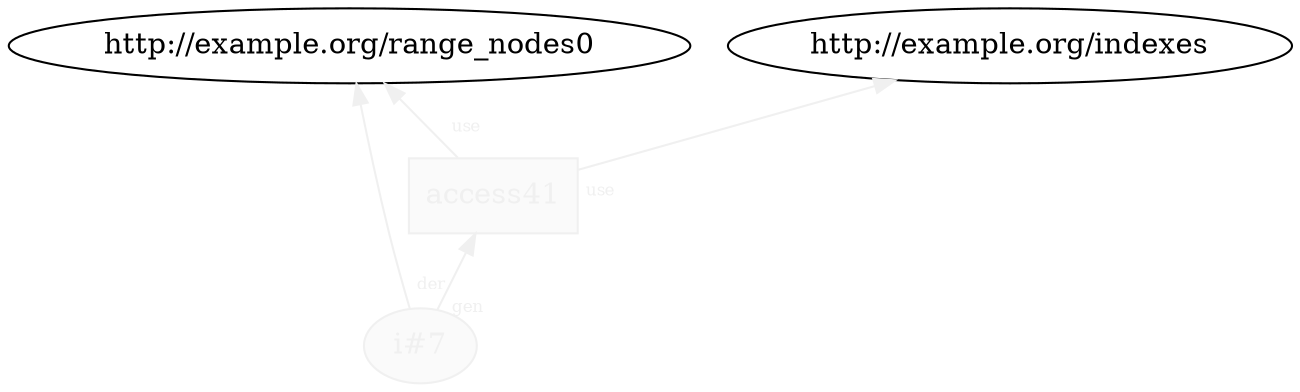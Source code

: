 digraph "PROV" { size="16,12"; rankdir="BT";
"http://example.org/i#7" [fillcolor="#FAFAFA",color="#F0F0F0",style="filled",fontcolor="#F0F0F0",label="i#7",URL="http://example.org/i#7"]
"http://example.org/access41" [fillcolor="#FAFAFA",color="#F0F0F0",shape="polygon",sides="4",style="filled",fontcolor="#F0F0F0",label="access41",URL="http://example.org/access41"]
"http://example.org/i#7" -> "http://example.org/range_nodes0" [labelfontsize="8",labeldistance="1.5",labelangle="60.0",rotation="20",taillabel="der",fontcolor="#F0F0F0",color="#F0F0F0"]
"http://example.org/access41" -> "http://example.org/indexes" [labelfontsize="8",labeldistance="1.5",labelangle="60.0",rotation="20",taillabel="use",fontcolor="#F0F0F0",color="#F0F0F0"]
"http://example.org/access41" -> "http://example.org/range_nodes0" [labelfontsize="8",labeldistance="1.5",labelangle="60.0",rotation="20",taillabel="use",fontcolor="#F0F0F0",color="#F0F0F0"]
"http://example.org/i#7" -> "http://example.org/access41" [labelfontsize="8",labeldistance="1.5",labelangle="60.0",rotation="20",taillabel="gen",fontcolor="#F0F0F0",color="#F0F0F0"]
}